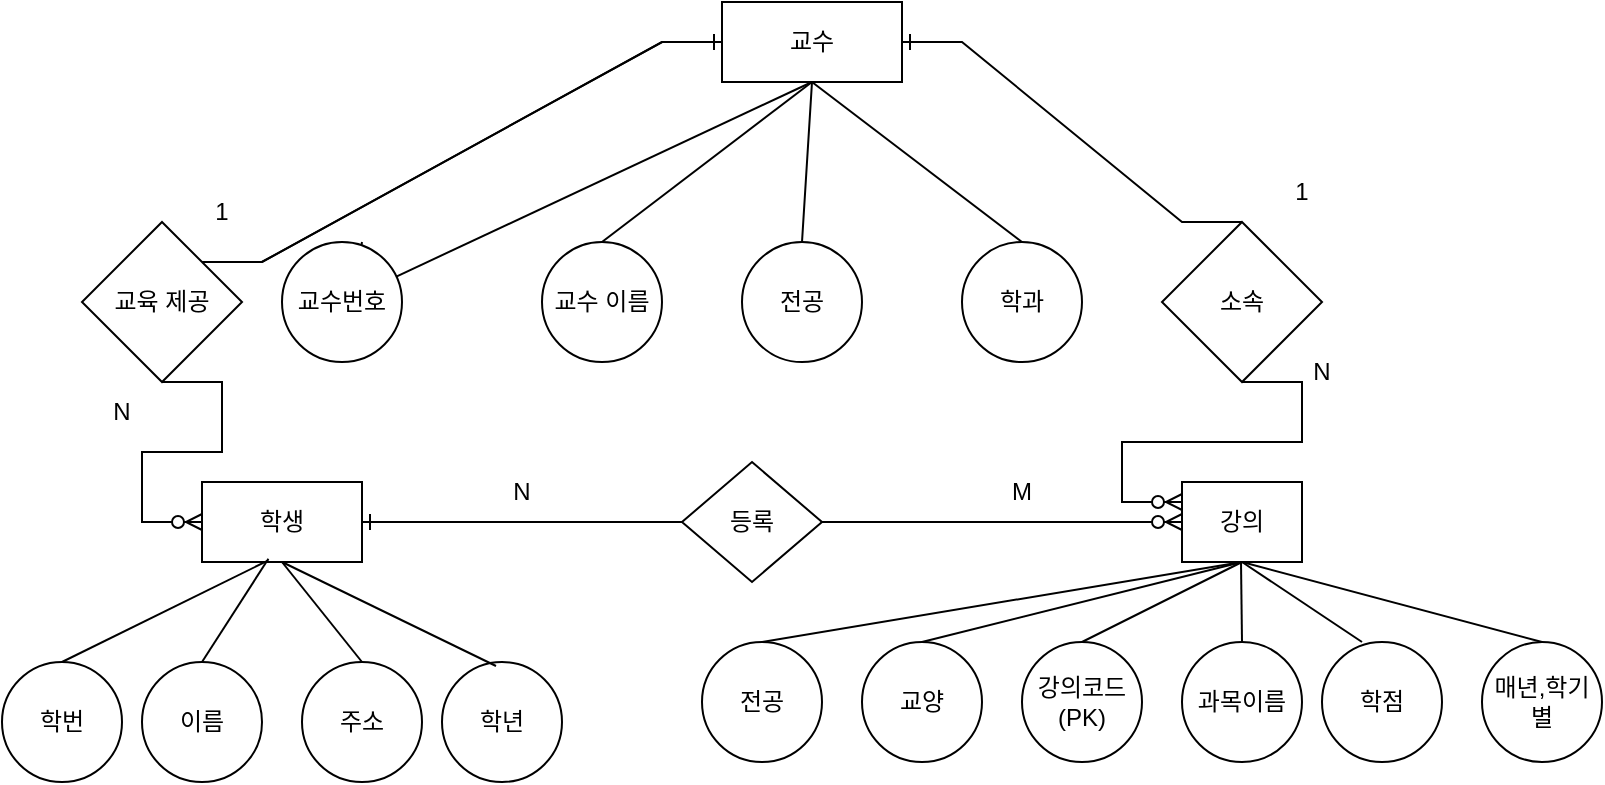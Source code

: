 <mxfile version="20.8.21" type="github">
  <diagram id="R2lEEEUBdFMjLlhIrx00" name="Page-1">
    <mxGraphModel dx="522" dy="531" grid="1" gridSize="10" guides="1" tooltips="1" connect="1" arrows="1" fold="1" page="1" pageScale="1" pageWidth="850" pageHeight="1100" math="0" shadow="0" extFonts="Permanent Marker^https://fonts.googleapis.com/css?family=Permanent+Marker">
      <root>
        <mxCell id="0" />
        <mxCell id="1" parent="0" />
        <mxCell id="Kp3yi630ieQq7gvzWNZj-1" value="교수" style="rounded=0;whiteSpace=wrap;html=1;" vertex="1" parent="1">
          <mxGeometry x="380" y="20" width="90" height="40" as="geometry" />
        </mxCell>
        <mxCell id="Kp3yi630ieQq7gvzWNZj-2" value="교수 이름" style="ellipse;whiteSpace=wrap;html=1;" vertex="1" parent="1">
          <mxGeometry x="290" y="140" width="60" height="60" as="geometry" />
        </mxCell>
        <mxCell id="Kp3yi630ieQq7gvzWNZj-4" value="전공" style="ellipse;whiteSpace=wrap;html=1;" vertex="1" parent="1">
          <mxGeometry x="390" y="140" width="60" height="60" as="geometry" />
        </mxCell>
        <mxCell id="Kp3yi630ieQq7gvzWNZj-5" value="과목이름" style="ellipse;whiteSpace=wrap;html=1;" vertex="1" parent="1">
          <mxGeometry x="610" y="340" width="60" height="60" as="geometry" />
        </mxCell>
        <mxCell id="Kp3yi630ieQq7gvzWNZj-12" value="소속" style="rhombus;whiteSpace=wrap;html=1;" vertex="1" parent="1">
          <mxGeometry x="600" y="130" width="80" height="80" as="geometry" />
        </mxCell>
        <mxCell id="Kp3yi630ieQq7gvzWNZj-14" value="매년,학기별" style="ellipse;whiteSpace=wrap;html=1;" vertex="1" parent="1">
          <mxGeometry x="760" y="340" width="60" height="60" as="geometry" />
        </mxCell>
        <mxCell id="Kp3yi630ieQq7gvzWNZj-15" value="교양" style="ellipse;whiteSpace=wrap;html=1;" vertex="1" parent="1">
          <mxGeometry x="450" y="340" width="60" height="60" as="geometry" />
        </mxCell>
        <mxCell id="Kp3yi630ieQq7gvzWNZj-18" value="" style="endArrow=none;html=1;rounded=0;entryX=0.5;entryY=1;entryDx=0;entryDy=0;startArrow=none;" edge="1" parent="1" source="Kp3yi630ieQq7gvzWNZj-3" target="Kp3yi630ieQq7gvzWNZj-1">
          <mxGeometry width="50" height="50" relative="1" as="geometry">
            <mxPoint x="200" y="140" as="sourcePoint" />
            <mxPoint x="250" y="90" as="targetPoint" />
          </mxGeometry>
        </mxCell>
        <mxCell id="Kp3yi630ieQq7gvzWNZj-20" value="" style="endArrow=none;html=1;rounded=0;entryX=0.5;entryY=1;entryDx=0;entryDy=0;exitX=0.5;exitY=0;exitDx=0;exitDy=0;" edge="1" parent="1" source="Kp3yi630ieQq7gvzWNZj-2" target="Kp3yi630ieQq7gvzWNZj-1">
          <mxGeometry width="50" height="50" relative="1" as="geometry">
            <mxPoint x="290" y="140" as="sourcePoint" />
            <mxPoint x="340" y="90" as="targetPoint" />
          </mxGeometry>
        </mxCell>
        <mxCell id="Kp3yi630ieQq7gvzWNZj-22" value="" style="endArrow=none;html=1;rounded=0;entryX=0.5;entryY=1;entryDx=0;entryDy=0;exitX=0.5;exitY=0;exitDx=0;exitDy=0;" edge="1" parent="1" source="Kp3yi630ieQq7gvzWNZj-4" target="Kp3yi630ieQq7gvzWNZj-1">
          <mxGeometry width="50" height="50" relative="1" as="geometry">
            <mxPoint x="370" y="140" as="sourcePoint" />
            <mxPoint x="505" y="60" as="targetPoint" />
          </mxGeometry>
        </mxCell>
        <mxCell id="Kp3yi630ieQq7gvzWNZj-23" value="" style="endArrow=none;html=1;rounded=0;entryX=0.5;entryY=1;entryDx=0;entryDy=0;exitX=0.5;exitY=0;exitDx=0;exitDy=0;" edge="1" parent="1" source="by_Jwe_DlOFRpVI9atJy-18" target="Kp3yi630ieQq7gvzWNZj-1">
          <mxGeometry width="50" height="50" relative="1" as="geometry">
            <mxPoint x="460" y="140" as="sourcePoint" />
            <mxPoint x="510" y="90" as="targetPoint" />
          </mxGeometry>
        </mxCell>
        <mxCell id="by_Jwe_DlOFRpVI9atJy-5" value="학생" style="rounded=0;whiteSpace=wrap;html=1;fontColor=none;" vertex="1" parent="1">
          <mxGeometry x="120" y="260" width="80" height="40" as="geometry" />
        </mxCell>
        <mxCell id="by_Jwe_DlOFRpVI9atJy-6" value="교육 제공" style="rhombus;whiteSpace=wrap;html=1;fontColor=none;" vertex="1" parent="1">
          <mxGeometry x="60" y="130" width="80" height="80" as="geometry" />
        </mxCell>
        <mxCell id="by_Jwe_DlOFRpVI9atJy-7" value="학번" style="ellipse;whiteSpace=wrap;html=1;" vertex="1" parent="1">
          <mxGeometry x="20" y="350" width="60" height="60" as="geometry" />
        </mxCell>
        <mxCell id="by_Jwe_DlOFRpVI9atJy-8" value="" style="endArrow=none;html=1;rounded=0;entryX=0.5;entryY=1;entryDx=0;entryDy=0;" edge="1" parent="1" target="Kp3yi630ieQq7gvzWNZj-3">
          <mxGeometry width="50" height="50" relative="1" as="geometry">
            <mxPoint x="200" y="140" as="sourcePoint" />
            <mxPoint x="425" y="60" as="targetPoint" />
          </mxGeometry>
        </mxCell>
        <mxCell id="Kp3yi630ieQq7gvzWNZj-3" value="교수번호" style="ellipse;whiteSpace=wrap;html=1;" vertex="1" parent="1">
          <mxGeometry x="160" y="140" width="60" height="60" as="geometry" />
        </mxCell>
        <mxCell id="by_Jwe_DlOFRpVI9atJy-10" value="이름" style="ellipse;whiteSpace=wrap;html=1;" vertex="1" parent="1">
          <mxGeometry x="90" y="350" width="60" height="60" as="geometry" />
        </mxCell>
        <mxCell id="by_Jwe_DlOFRpVI9atJy-11" value="주소" style="ellipse;whiteSpace=wrap;html=1;" vertex="1" parent="1">
          <mxGeometry x="170" y="350" width="60" height="60" as="geometry" />
        </mxCell>
        <mxCell id="by_Jwe_DlOFRpVI9atJy-12" value="학년" style="ellipse;whiteSpace=wrap;html=1;" vertex="1" parent="1">
          <mxGeometry x="240" y="350" width="60" height="60" as="geometry" />
        </mxCell>
        <mxCell id="by_Jwe_DlOFRpVI9atJy-13" value="" style="endArrow=none;html=1;rounded=0;fontColor=none;entryX=0.415;entryY=0.98;entryDx=0;entryDy=0;entryPerimeter=0;" edge="1" parent="1" target="by_Jwe_DlOFRpVI9atJy-5">
          <mxGeometry width="50" height="50" relative="1" as="geometry">
            <mxPoint x="50" y="350" as="sourcePoint" />
            <mxPoint x="100" y="300" as="targetPoint" />
          </mxGeometry>
        </mxCell>
        <mxCell id="by_Jwe_DlOFRpVI9atJy-14" value="" style="endArrow=none;html=1;rounded=0;fontColor=none;entryX=0.415;entryY=0.96;entryDx=0;entryDy=0;entryPerimeter=0;" edge="1" parent="1" target="by_Jwe_DlOFRpVI9atJy-5">
          <mxGeometry width="50" height="50" relative="1" as="geometry">
            <mxPoint x="120" y="350" as="sourcePoint" />
            <mxPoint x="223" y="299" as="targetPoint" />
          </mxGeometry>
        </mxCell>
        <mxCell id="by_Jwe_DlOFRpVI9atJy-15" value="" style="endArrow=none;html=1;rounded=0;fontColor=none;entryX=0.5;entryY=1;entryDx=0;entryDy=0;" edge="1" parent="1" target="by_Jwe_DlOFRpVI9atJy-5">
          <mxGeometry width="50" height="50" relative="1" as="geometry">
            <mxPoint x="200" y="350" as="sourcePoint" />
            <mxPoint x="233" y="298" as="targetPoint" />
          </mxGeometry>
        </mxCell>
        <mxCell id="by_Jwe_DlOFRpVI9atJy-16" value="" style="endArrow=none;html=1;rounded=0;fontColor=none;entryX=0.5;entryY=1;entryDx=0;entryDy=0;" edge="1" parent="1" target="by_Jwe_DlOFRpVI9atJy-5">
          <mxGeometry width="50" height="50" relative="1" as="geometry">
            <mxPoint x="267" y="352" as="sourcePoint" />
            <mxPoint x="300" y="300" as="targetPoint" />
          </mxGeometry>
        </mxCell>
        <mxCell id="by_Jwe_DlOFRpVI9atJy-17" value="강의" style="rounded=0;whiteSpace=wrap;html=1;fontColor=none;" vertex="1" parent="1">
          <mxGeometry x="610" y="260" width="60" height="40" as="geometry" />
        </mxCell>
        <mxCell id="by_Jwe_DlOFRpVI9atJy-18" value="학과" style="ellipse;whiteSpace=wrap;html=1;" vertex="1" parent="1">
          <mxGeometry x="500" y="140" width="60" height="60" as="geometry" />
        </mxCell>
        <mxCell id="by_Jwe_DlOFRpVI9atJy-19" value="학점" style="ellipse;whiteSpace=wrap;html=1;" vertex="1" parent="1">
          <mxGeometry x="680" y="340" width="60" height="60" as="geometry" />
        </mxCell>
        <mxCell id="by_Jwe_DlOFRpVI9atJy-21" value="" style="endArrow=none;html=1;rounded=0;fontColor=none;" edge="1" parent="1">
          <mxGeometry width="50" height="50" relative="1" as="geometry">
            <mxPoint x="640" y="300" as="sourcePoint" />
            <mxPoint x="700" y="340" as="targetPoint" />
          </mxGeometry>
        </mxCell>
        <mxCell id="by_Jwe_DlOFRpVI9atJy-22" value="" style="endArrow=none;html=1;rounded=0;fontColor=none;" edge="1" parent="1">
          <mxGeometry width="50" height="50" relative="1" as="geometry">
            <mxPoint x="639.5" y="300" as="sourcePoint" />
            <mxPoint x="640" y="340" as="targetPoint" />
          </mxGeometry>
        </mxCell>
        <mxCell id="by_Jwe_DlOFRpVI9atJy-23" value="" style="endArrow=none;html=1;rounded=0;fontColor=none;" edge="1" parent="1">
          <mxGeometry width="50" height="50" relative="1" as="geometry">
            <mxPoint x="560" y="340" as="sourcePoint" />
            <mxPoint x="640" y="300" as="targetPoint" />
          </mxGeometry>
        </mxCell>
        <mxCell id="by_Jwe_DlOFRpVI9atJy-24" value="등록" style="rhombus;whiteSpace=wrap;html=1;fontColor=none;" vertex="1" parent="1">
          <mxGeometry x="360" y="250" width="70" height="60" as="geometry" />
        </mxCell>
        <mxCell id="by_Jwe_DlOFRpVI9atJy-28" value="N" style="text;html=1;strokeColor=none;fillColor=none;align=center;verticalAlign=middle;whiteSpace=wrap;rounded=0;fontColor=none;" vertex="1" parent="1">
          <mxGeometry x="250" y="250" width="60" height="30" as="geometry" />
        </mxCell>
        <mxCell id="by_Jwe_DlOFRpVI9atJy-29" value="M" style="text;html=1;strokeColor=none;fillColor=none;align=center;verticalAlign=middle;whiteSpace=wrap;rounded=0;fontColor=none;" vertex="1" parent="1">
          <mxGeometry x="500" y="250" width="60" height="30" as="geometry" />
        </mxCell>
        <mxCell id="by_Jwe_DlOFRpVI9atJy-32" value="" style="endArrow=none;html=1;rounded=0;fontColor=none;entryX=0.5;entryY=0;entryDx=0;entryDy=0;exitX=0.5;exitY=1;exitDx=0;exitDy=0;" edge="1" parent="1" source="by_Jwe_DlOFRpVI9atJy-17" target="Kp3yi630ieQq7gvzWNZj-14">
          <mxGeometry width="50" height="50" relative="1" as="geometry">
            <mxPoint x="700" y="300" as="sourcePoint" />
            <mxPoint x="750" y="250" as="targetPoint" />
          </mxGeometry>
        </mxCell>
        <mxCell id="by_Jwe_DlOFRpVI9atJy-38" value="전공" style="ellipse;whiteSpace=wrap;html=1;" vertex="1" parent="1">
          <mxGeometry x="370" y="340" width="60" height="60" as="geometry" />
        </mxCell>
        <mxCell id="by_Jwe_DlOFRpVI9atJy-37" value="강의코드(PK)" style="ellipse;whiteSpace=wrap;html=1;" vertex="1" parent="1">
          <mxGeometry x="530" y="340" width="60" height="60" as="geometry" />
        </mxCell>
        <mxCell id="by_Jwe_DlOFRpVI9atJy-40" value="" style="endArrow=none;html=1;rounded=0;fontColor=none;entryX=0.5;entryY=1;entryDx=0;entryDy=0;" edge="1" parent="1" target="by_Jwe_DlOFRpVI9atJy-17">
          <mxGeometry width="50" height="50" relative="1" as="geometry">
            <mxPoint x="480" y="340" as="sourcePoint" />
            <mxPoint x="560" y="300" as="targetPoint" />
          </mxGeometry>
        </mxCell>
        <mxCell id="by_Jwe_DlOFRpVI9atJy-41" value="" style="endArrow=none;html=1;rounded=0;fontColor=none;entryX=0.5;entryY=1;entryDx=0;entryDy=0;" edge="1" parent="1" target="by_Jwe_DlOFRpVI9atJy-17">
          <mxGeometry width="50" height="50" relative="1" as="geometry">
            <mxPoint x="400" y="340" as="sourcePoint" />
            <mxPoint x="480" y="300" as="targetPoint" />
          </mxGeometry>
        </mxCell>
        <mxCell id="by_Jwe_DlOFRpVI9atJy-43" value="N" style="text;html=1;strokeColor=none;fillColor=none;align=center;verticalAlign=middle;whiteSpace=wrap;rounded=0;fontColor=none;" vertex="1" parent="1">
          <mxGeometry x="650" y="190" width="60" height="30" as="geometry" />
        </mxCell>
        <mxCell id="by_Jwe_DlOFRpVI9atJy-44" value="1" style="text;html=1;strokeColor=none;fillColor=none;align=center;verticalAlign=middle;whiteSpace=wrap;rounded=0;fontColor=none;" vertex="1" parent="1">
          <mxGeometry x="640" y="100" width="60" height="30" as="geometry" />
        </mxCell>
        <mxCell id="by_Jwe_DlOFRpVI9atJy-45" value="N" style="text;html=1;strokeColor=none;fillColor=none;align=center;verticalAlign=middle;whiteSpace=wrap;rounded=0;fontColor=none;" vertex="1" parent="1">
          <mxGeometry x="50" y="210" width="60" height="30" as="geometry" />
        </mxCell>
        <mxCell id="by_Jwe_DlOFRpVI9atJy-46" value="1" style="text;html=1;strokeColor=none;fillColor=none;align=center;verticalAlign=middle;whiteSpace=wrap;rounded=0;fontColor=none;" vertex="1" parent="1">
          <mxGeometry x="100" y="110" width="60" height="30" as="geometry" />
        </mxCell>
        <mxCell id="by_Jwe_DlOFRpVI9atJy-47" value="" style="edgeStyle=entityRelationEdgeStyle;fontSize=12;html=1;endArrow=ERone;endFill=1;rounded=0;fontColor=none;entryX=0;entryY=0.5;entryDx=0;entryDy=0;" edge="1" parent="1" target="Kp3yi630ieQq7gvzWNZj-1">
          <mxGeometry width="100" height="100" relative="1" as="geometry">
            <mxPoint x="120" y="150" as="sourcePoint" />
            <mxPoint x="220" y="50" as="targetPoint" />
          </mxGeometry>
        </mxCell>
        <mxCell id="by_Jwe_DlOFRpVI9atJy-49" value="" style="edgeStyle=entityRelationEdgeStyle;fontSize=12;html=1;endArrow=ERone;endFill=1;rounded=0;fontColor=none;exitX=0.5;exitY=0;exitDx=0;exitDy=0;entryX=1;entryY=0.5;entryDx=0;entryDy=0;" edge="1" parent="1" source="Kp3yi630ieQq7gvzWNZj-12" target="Kp3yi630ieQq7gvzWNZj-1">
          <mxGeometry width="100" height="100" relative="1" as="geometry">
            <mxPoint x="560" y="150" as="sourcePoint" />
            <mxPoint x="480" y="70" as="targetPoint" />
          </mxGeometry>
        </mxCell>
        <mxCell id="by_Jwe_DlOFRpVI9atJy-52" value="" style="edgeStyle=entityRelationEdgeStyle;fontSize=12;html=1;endArrow=ERzeroToMany;endFill=1;rounded=0;fontColor=none;" edge="1" parent="1">
          <mxGeometry width="100" height="100" relative="1" as="geometry">
            <mxPoint x="640" y="210" as="sourcePoint" />
            <mxPoint x="610" y="270" as="targetPoint" />
          </mxGeometry>
        </mxCell>
        <mxCell id="by_Jwe_DlOFRpVI9atJy-53" value="" style="edgeStyle=entityRelationEdgeStyle;fontSize=12;html=1;endArrow=ERone;endFill=1;rounded=0;fontColor=none;entryX=0;entryY=0.5;entryDx=0;entryDy=0;" edge="1" parent="1">
          <mxGeometry width="100" height="100" relative="1" as="geometry">
            <mxPoint x="120" y="150" as="sourcePoint" />
            <mxPoint x="380" y="40" as="targetPoint" />
          </mxGeometry>
        </mxCell>
        <mxCell id="by_Jwe_DlOFRpVI9atJy-54" value="" style="edgeStyle=entityRelationEdgeStyle;fontSize=12;html=1;endArrow=ERzeroToMany;endFill=1;rounded=0;fontColor=none;entryX=0;entryY=0.5;entryDx=0;entryDy=0;" edge="1" parent="1" target="by_Jwe_DlOFRpVI9atJy-5">
          <mxGeometry width="100" height="100" relative="1" as="geometry">
            <mxPoint x="100" y="210" as="sourcePoint" />
            <mxPoint x="200" y="110" as="targetPoint" />
          </mxGeometry>
        </mxCell>
        <mxCell id="by_Jwe_DlOFRpVI9atJy-55" value="" style="edgeStyle=entityRelationEdgeStyle;fontSize=12;html=1;endArrow=ERone;endFill=1;rounded=0;fontColor=none;entryX=1;entryY=0.5;entryDx=0;entryDy=0;" edge="1" parent="1" target="by_Jwe_DlOFRpVI9atJy-5">
          <mxGeometry width="100" height="100" relative="1" as="geometry">
            <mxPoint x="330" y="280" as="sourcePoint" />
            <mxPoint x="400" y="430" as="targetPoint" />
          </mxGeometry>
        </mxCell>
        <mxCell id="by_Jwe_DlOFRpVI9atJy-56" value="" style="edgeStyle=entityRelationEdgeStyle;fontSize=12;html=1;endArrow=ERzeroToMany;endFill=1;rounded=0;fontColor=none;entryX=0;entryY=0.5;entryDx=0;entryDy=0;" edge="1" parent="1" target="by_Jwe_DlOFRpVI9atJy-17">
          <mxGeometry width="100" height="100" relative="1" as="geometry">
            <mxPoint x="430" y="280" as="sourcePoint" />
            <mxPoint x="400" y="340" as="targetPoint" />
          </mxGeometry>
        </mxCell>
      </root>
    </mxGraphModel>
  </diagram>
</mxfile>

